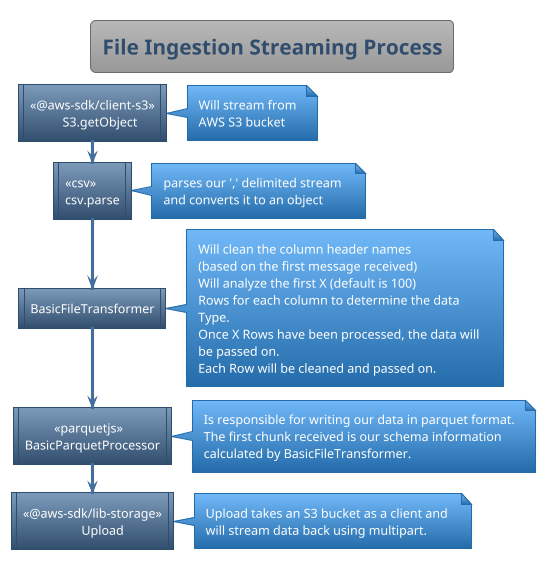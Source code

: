 @startuml
!theme spacelab

title File Ingestion Streaming Process

:<<@aws-sdk/client-s3>>
          S3.getObject|
note right 
Will stream from
AWS S3 bucket
end note

:<<csv>>
csv.parse|
note right 
	parses our ',' delimited stream 
	and converts it to an object
end note

:BasicFileTransformer|
note right 
Will clean the column header names 
(based on the first message received)
Will analyze the first X (default is 100) 
Rows for each column to determine the data 
Type.
Once X Rows have been processed, the data will 
be passed on.
Each Row will be cleaned and passed on.
end note

:         <<parquetjs>>
BasicParquetProcessor|
note right 
Is responsible for writing our data in parquet format.
The first chunk received is our schema information
calculated by BasicFileTransformer.
end note

:<<@aws-sdk/lib-storage>>
                  Upload|
note right 
	Upload takes an S3 bucket as a client and 
	will stream data back using multipart.
end note
@enduml

